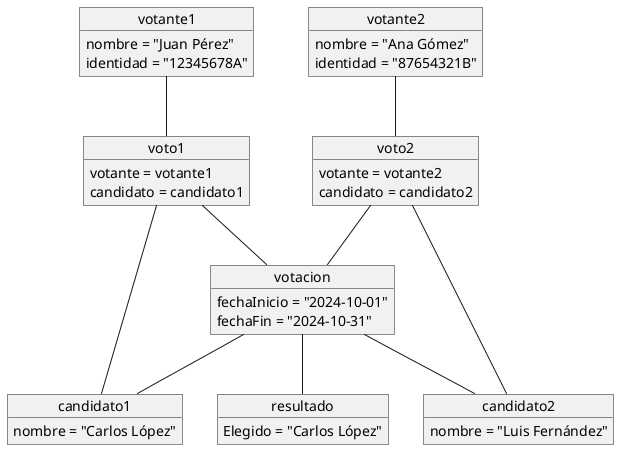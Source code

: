 @startuml
object votante1 {
  nombre = "Juan Pérez"
  identidad = "12345678A"
}

object votante2 {
  nombre = "Ana Gómez"
  identidad = "87654321B"
}

object candidato1 {
  nombre = "Carlos López"
}

object candidato2 {
  nombre = "Luis Fernández"
}

object votacion {
  fechaInicio = "2024-10-01"
  fechaFin = "2024-10-31"
}

object voto1 {
  votante = votante1
  candidato = candidato1
}

object voto2 {
  votante = votante2
  candidato = candidato2
}

object resultado {
  Elegido = "Carlos López"
}

votante1 -- voto1
votante2 -- voto2
voto1 -- candidato1
voto2 -- candidato2
voto1 -- votacion
voto2 -- votacion
votacion -- candidato1
votacion -- candidato2
votacion -- resultado
@enduml
